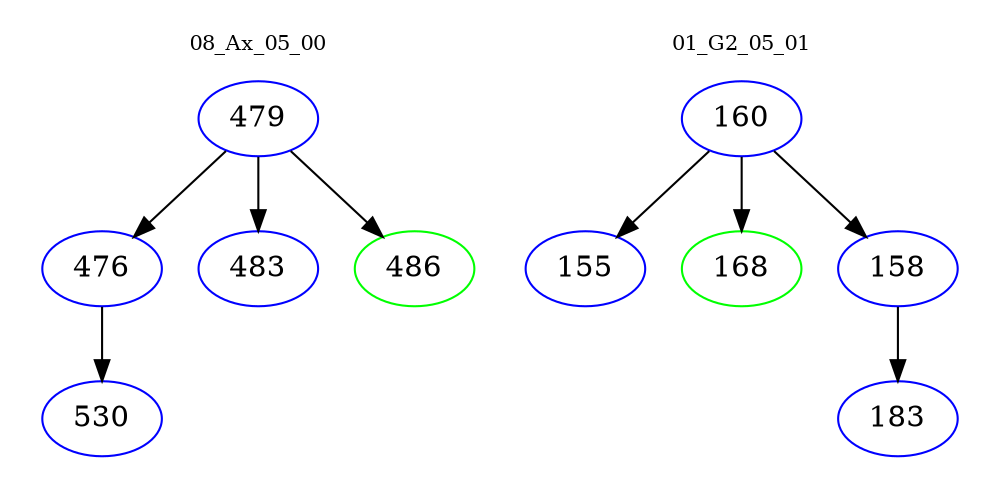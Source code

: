 digraph{
subgraph cluster_0 {
color = white
label = "08_Ax_05_00";
fontsize=10;
T0_479 [label="479", color="blue"]
T0_479 -> T0_476 [color="black"]
T0_476 [label="476", color="blue"]
T0_476 -> T0_530 [color="black"]
T0_530 [label="530", color="blue"]
T0_479 -> T0_483 [color="black"]
T0_483 [label="483", color="blue"]
T0_479 -> T0_486 [color="black"]
T0_486 [label="486", color="green"]
}
subgraph cluster_1 {
color = white
label = "01_G2_05_01";
fontsize=10;
T1_160 [label="160", color="blue"]
T1_160 -> T1_155 [color="black"]
T1_155 [label="155", color="blue"]
T1_160 -> T1_168 [color="black"]
T1_168 [label="168", color="green"]
T1_160 -> T1_158 [color="black"]
T1_158 [label="158", color="blue"]
T1_158 -> T1_183 [color="black"]
T1_183 [label="183", color="blue"]
}
}

